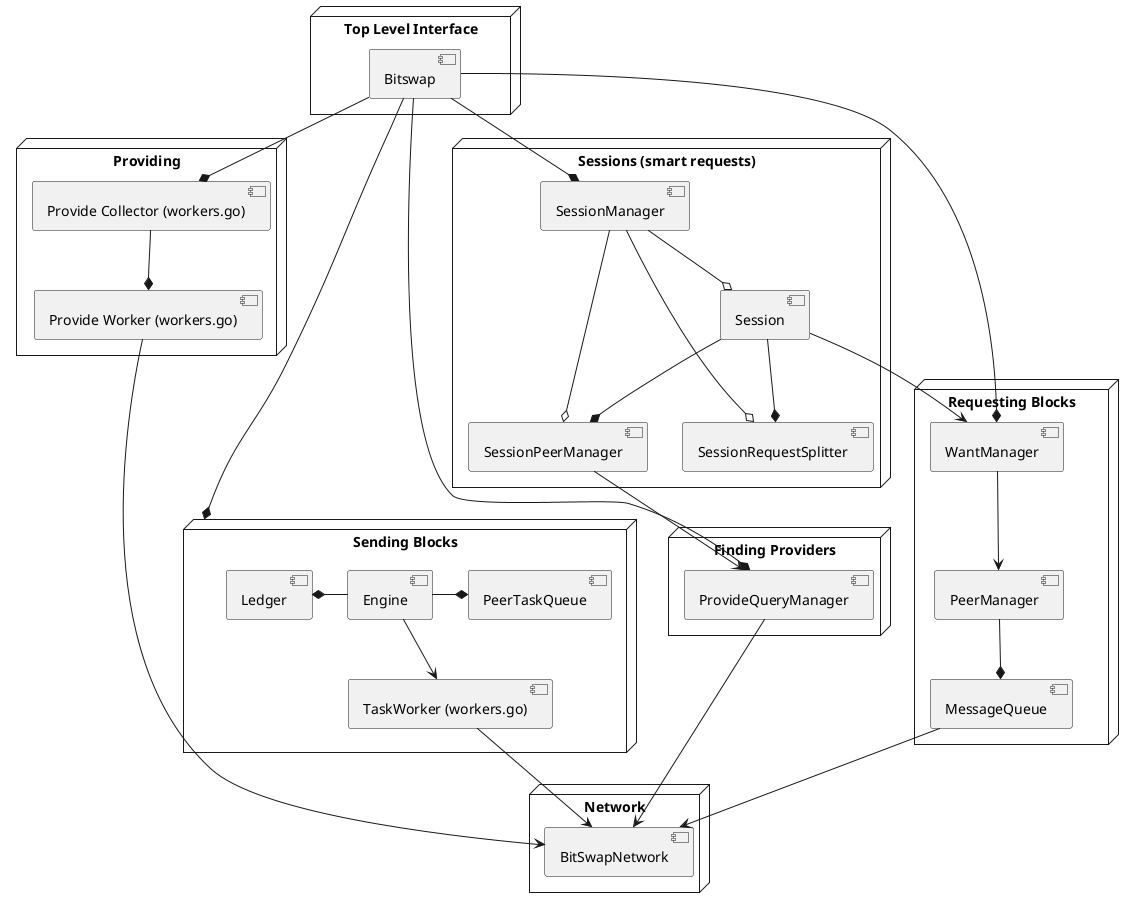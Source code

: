 @startuml Bitswap Components

node "Top Level Interface" {
  [Bitswap]
}
node "Sending Blocks" {
  
  [Engine] -left-* [Ledger]
  [Engine] -right-* [PeerTaskQueue]
  [Engine] --> [TaskWorker (workers.go)]
}
[Bitswap] --* "Sending Blocks"
node "Requesting Blocks" {
  [Bitswap] --* [WantManager]
  [WantManager] --> [PeerManager]
  [PeerManager] --* [MessageQueue]
}

node "Providing" {
  [Bitswap] --* [Provide Collector (workers.go)]
  [Provide Collector (workers.go)] --* [Provide Worker (workers.go)]
}

node "Finding Providers" {
  [Bitswap] --* [ProvideQueryManager]
}

node "Sessions (smart requests)" {
  [Bitswap] --* [SessionManager]
  [SessionManager] --o [Session]
  [SessionManager] --o [SessionPeerManager]
  [SessionManager] --o [SessionRequestSplitter]
  [Session] --* [SessionPeerManager]
  [Session] --* [SessionRequestSplitter]
  [Session] --> [WantManager]
  [SessionPeerManager] --> [ProvideQueryManager]
}

node "Network" {
  [BitSwapNetwork]
  [MessageQueue] --> [BitSwapNetwork]
  [ProvideQueryManager] --> [BitSwapNetwork]
  [TaskWorker (workers.go)] --> [BitSwapNetwork]
  [Provide Worker (workers.go)] --> [BitSwapNetwork]
}
@enduml
